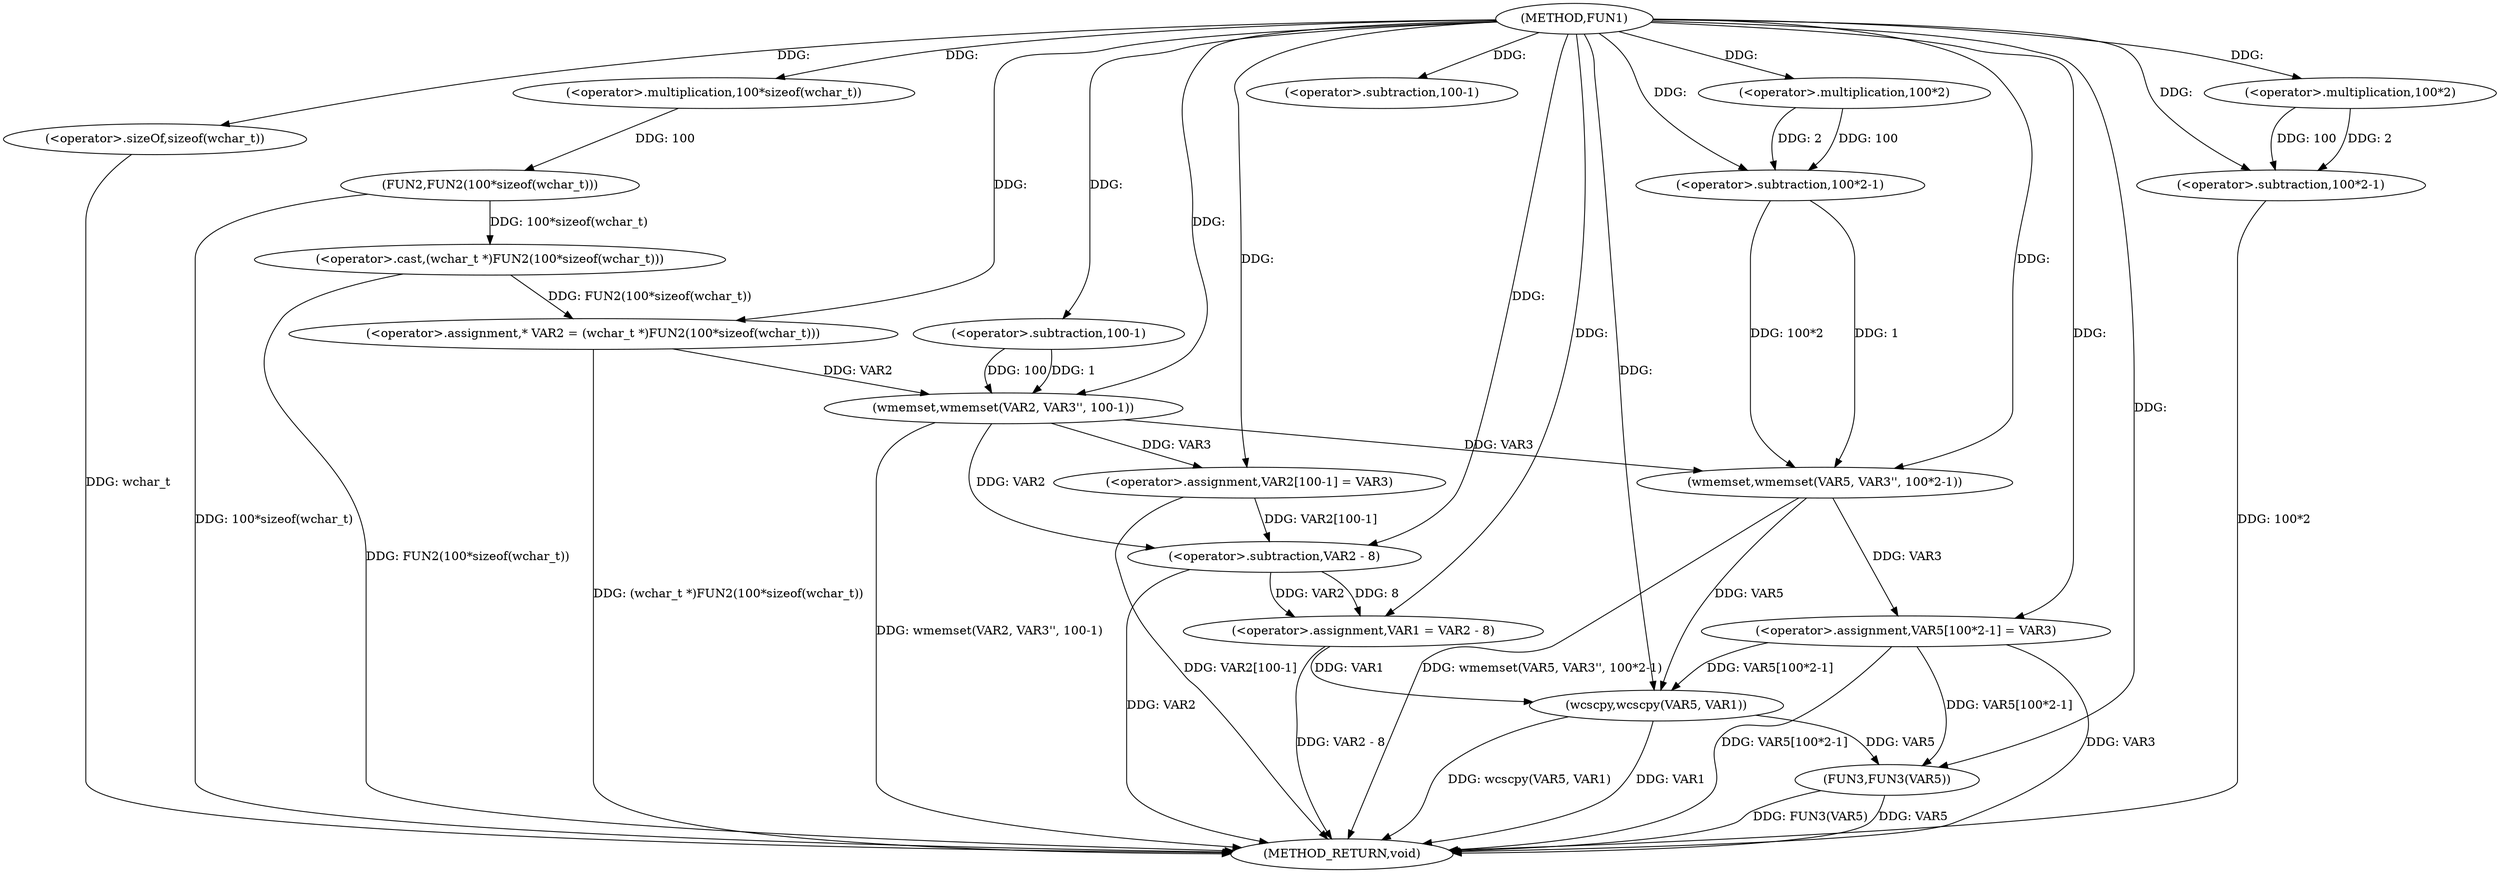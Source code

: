 digraph FUN1 {  
"1000100" [label = "(METHOD,FUN1)" ]
"1000157" [label = "(METHOD_RETURN,void)" ]
"1000104" [label = "(<operator>.assignment,* VAR2 = (wchar_t *)FUN2(100*sizeof(wchar_t)))" ]
"1000106" [label = "(<operator>.cast,(wchar_t *)FUN2(100*sizeof(wchar_t)))" ]
"1000108" [label = "(FUN2,FUN2(100*sizeof(wchar_t)))" ]
"1000109" [label = "(<operator>.multiplication,100*sizeof(wchar_t))" ]
"1000111" [label = "(<operator>.sizeOf,sizeof(wchar_t))" ]
"1000113" [label = "(wmemset,wmemset(VAR2, VAR3'', 100-1))" ]
"1000116" [label = "(<operator>.subtraction,100-1)" ]
"1000119" [label = "(<operator>.assignment,VAR2[100-1] = VAR3)" ]
"1000122" [label = "(<operator>.subtraction,100-1)" ]
"1000128" [label = "(<operator>.assignment,VAR1 = VAR2 - 8)" ]
"1000130" [label = "(<operator>.subtraction,VAR2 - 8)" ]
"1000135" [label = "(wmemset,wmemset(VAR5, VAR3'', 100*2-1))" ]
"1000138" [label = "(<operator>.subtraction,100*2-1)" ]
"1000139" [label = "(<operator>.multiplication,100*2)" ]
"1000143" [label = "(<operator>.assignment,VAR5[100*2-1] = VAR3)" ]
"1000146" [label = "(<operator>.subtraction,100*2-1)" ]
"1000147" [label = "(<operator>.multiplication,100*2)" ]
"1000152" [label = "(wcscpy,wcscpy(VAR5, VAR1))" ]
"1000155" [label = "(FUN3,FUN3(VAR5))" ]
  "1000128" -> "1000157"  [ label = "DDG: VAR2 - 8"] 
  "1000106" -> "1000157"  [ label = "DDG: FUN2(100*sizeof(wchar_t))"] 
  "1000143" -> "1000157"  [ label = "DDG: VAR3"] 
  "1000152" -> "1000157"  [ label = "DDG: wcscpy(VAR5, VAR1)"] 
  "1000111" -> "1000157"  [ label = "DDG: wchar_t"] 
  "1000152" -> "1000157"  [ label = "DDG: VAR1"] 
  "1000130" -> "1000157"  [ label = "DDG: VAR2"] 
  "1000155" -> "1000157"  [ label = "DDG: FUN3(VAR5)"] 
  "1000143" -> "1000157"  [ label = "DDG: VAR5[100*2-1]"] 
  "1000135" -> "1000157"  [ label = "DDG: wmemset(VAR5, VAR3'', 100*2-1)"] 
  "1000113" -> "1000157"  [ label = "DDG: wmemset(VAR2, VAR3'', 100-1)"] 
  "1000119" -> "1000157"  [ label = "DDG: VAR2[100-1]"] 
  "1000155" -> "1000157"  [ label = "DDG: VAR5"] 
  "1000146" -> "1000157"  [ label = "DDG: 100*2"] 
  "1000104" -> "1000157"  [ label = "DDG: (wchar_t *)FUN2(100*sizeof(wchar_t))"] 
  "1000108" -> "1000157"  [ label = "DDG: 100*sizeof(wchar_t)"] 
  "1000106" -> "1000104"  [ label = "DDG: FUN2(100*sizeof(wchar_t))"] 
  "1000100" -> "1000104"  [ label = "DDG: "] 
  "1000108" -> "1000106"  [ label = "DDG: 100*sizeof(wchar_t)"] 
  "1000109" -> "1000108"  [ label = "DDG: 100"] 
  "1000100" -> "1000109"  [ label = "DDG: "] 
  "1000100" -> "1000111"  [ label = "DDG: "] 
  "1000104" -> "1000113"  [ label = "DDG: VAR2"] 
  "1000100" -> "1000113"  [ label = "DDG: "] 
  "1000116" -> "1000113"  [ label = "DDG: 100"] 
  "1000116" -> "1000113"  [ label = "DDG: 1"] 
  "1000100" -> "1000116"  [ label = "DDG: "] 
  "1000113" -> "1000119"  [ label = "DDG: VAR3"] 
  "1000100" -> "1000119"  [ label = "DDG: "] 
  "1000100" -> "1000122"  [ label = "DDG: "] 
  "1000130" -> "1000128"  [ label = "DDG: VAR2"] 
  "1000130" -> "1000128"  [ label = "DDG: 8"] 
  "1000100" -> "1000128"  [ label = "DDG: "] 
  "1000113" -> "1000130"  [ label = "DDG: VAR2"] 
  "1000119" -> "1000130"  [ label = "DDG: VAR2[100-1]"] 
  "1000100" -> "1000130"  [ label = "DDG: "] 
  "1000100" -> "1000135"  [ label = "DDG: "] 
  "1000113" -> "1000135"  [ label = "DDG: VAR3"] 
  "1000138" -> "1000135"  [ label = "DDG: 100*2"] 
  "1000138" -> "1000135"  [ label = "DDG: 1"] 
  "1000139" -> "1000138"  [ label = "DDG: 100"] 
  "1000139" -> "1000138"  [ label = "DDG: 2"] 
  "1000100" -> "1000139"  [ label = "DDG: "] 
  "1000100" -> "1000138"  [ label = "DDG: "] 
  "1000135" -> "1000143"  [ label = "DDG: VAR3"] 
  "1000100" -> "1000143"  [ label = "DDG: "] 
  "1000147" -> "1000146"  [ label = "DDG: 100"] 
  "1000147" -> "1000146"  [ label = "DDG: 2"] 
  "1000100" -> "1000147"  [ label = "DDG: "] 
  "1000100" -> "1000146"  [ label = "DDG: "] 
  "1000143" -> "1000152"  [ label = "DDG: VAR5[100*2-1]"] 
  "1000135" -> "1000152"  [ label = "DDG: VAR5"] 
  "1000100" -> "1000152"  [ label = "DDG: "] 
  "1000128" -> "1000152"  [ label = "DDG: VAR1"] 
  "1000143" -> "1000155"  [ label = "DDG: VAR5[100*2-1]"] 
  "1000152" -> "1000155"  [ label = "DDG: VAR5"] 
  "1000100" -> "1000155"  [ label = "DDG: "] 
}
